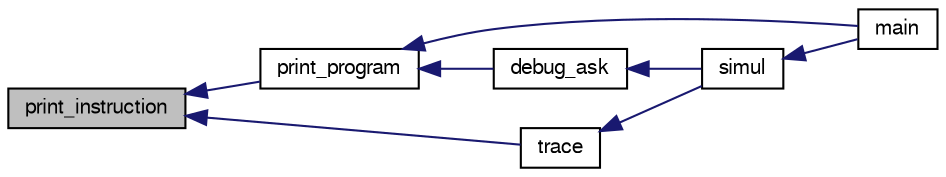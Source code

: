 digraph G
{
  edge [fontname="FreeSans",fontsize="10",labelfontname="FreeSans",labelfontsize="10"];
  node [fontname="FreeSans",fontsize="10",shape=record];
  rankdir="LR";
  Node1 [label="print_instruction",height=0.2,width=0.4,color="black", fillcolor="grey75", style="filled" fontcolor="black"];
  Node1 -> Node2 [dir="back",color="midnightblue",fontsize="10",style="solid",fontname="FreeSans"];
  Node2 [label="print_program",height=0.2,width=0.4,color="black", fillcolor="white", style="filled",URL="$machine_8h.html#aba3ce4987ef379073d9d3f31debf89e7",tooltip="Affichage des instructions du programme."];
  Node2 -> Node3 [dir="back",color="midnightblue",fontsize="10",style="solid",fontname="FreeSans"];
  Node3 [label="debug_ask",height=0.2,width=0.4,color="black", fillcolor="white", style="filled",URL="$debug_8h.html#a3a88fdc680b7a1ae8c4c7c8ddee730ab",tooltip="Dialogue de mise au point interactive pour l&#39;instruction courante."];
  Node3 -> Node4 [dir="back",color="midnightblue",fontsize="10",style="solid",fontname="FreeSans"];
  Node4 [label="simul",height=0.2,width=0.4,color="black", fillcolor="white", style="filled",URL="$machine_8h.html#ad0bfa0ce7434b963eea888d7b847ac3b",tooltip="Simulation."];
  Node4 -> Node5 [dir="back",color="midnightblue",fontsize="10",style="solid",fontname="FreeSans"];
  Node5 [label="main",height=0.2,width=0.4,color="black", fillcolor="white", style="filled",URL="$test__simul_8c.html#a0ddf1224851353fc92bfbff6f499fa97",tooltip="Programme de test."];
  Node2 -> Node5 [dir="back",color="midnightblue",fontsize="10",style="solid",fontname="FreeSans"];
  Node1 -> Node6 [dir="back",color="midnightblue",fontsize="10",style="solid",fontname="FreeSans"];
  Node6 [label="trace",height=0.2,width=0.4,color="black", fillcolor="white", style="filled",URL="$exec_8h.html#aae353f8fd7ccdbebd6c37fc0f75d12d3",tooltip="Trace de l&#39;exécution."];
  Node6 -> Node4 [dir="back",color="midnightblue",fontsize="10",style="solid",fontname="FreeSans"];
}
